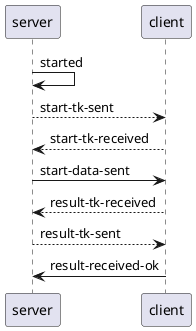 @startuml
server -> server : started
server --> client : start-tk-sent
client --> server : start-tk-received
server -> client : start-data-sent
client --> server : result-tk-received
server --> client : result-tk-sent
client -> server : result-received-ok
@enduml

